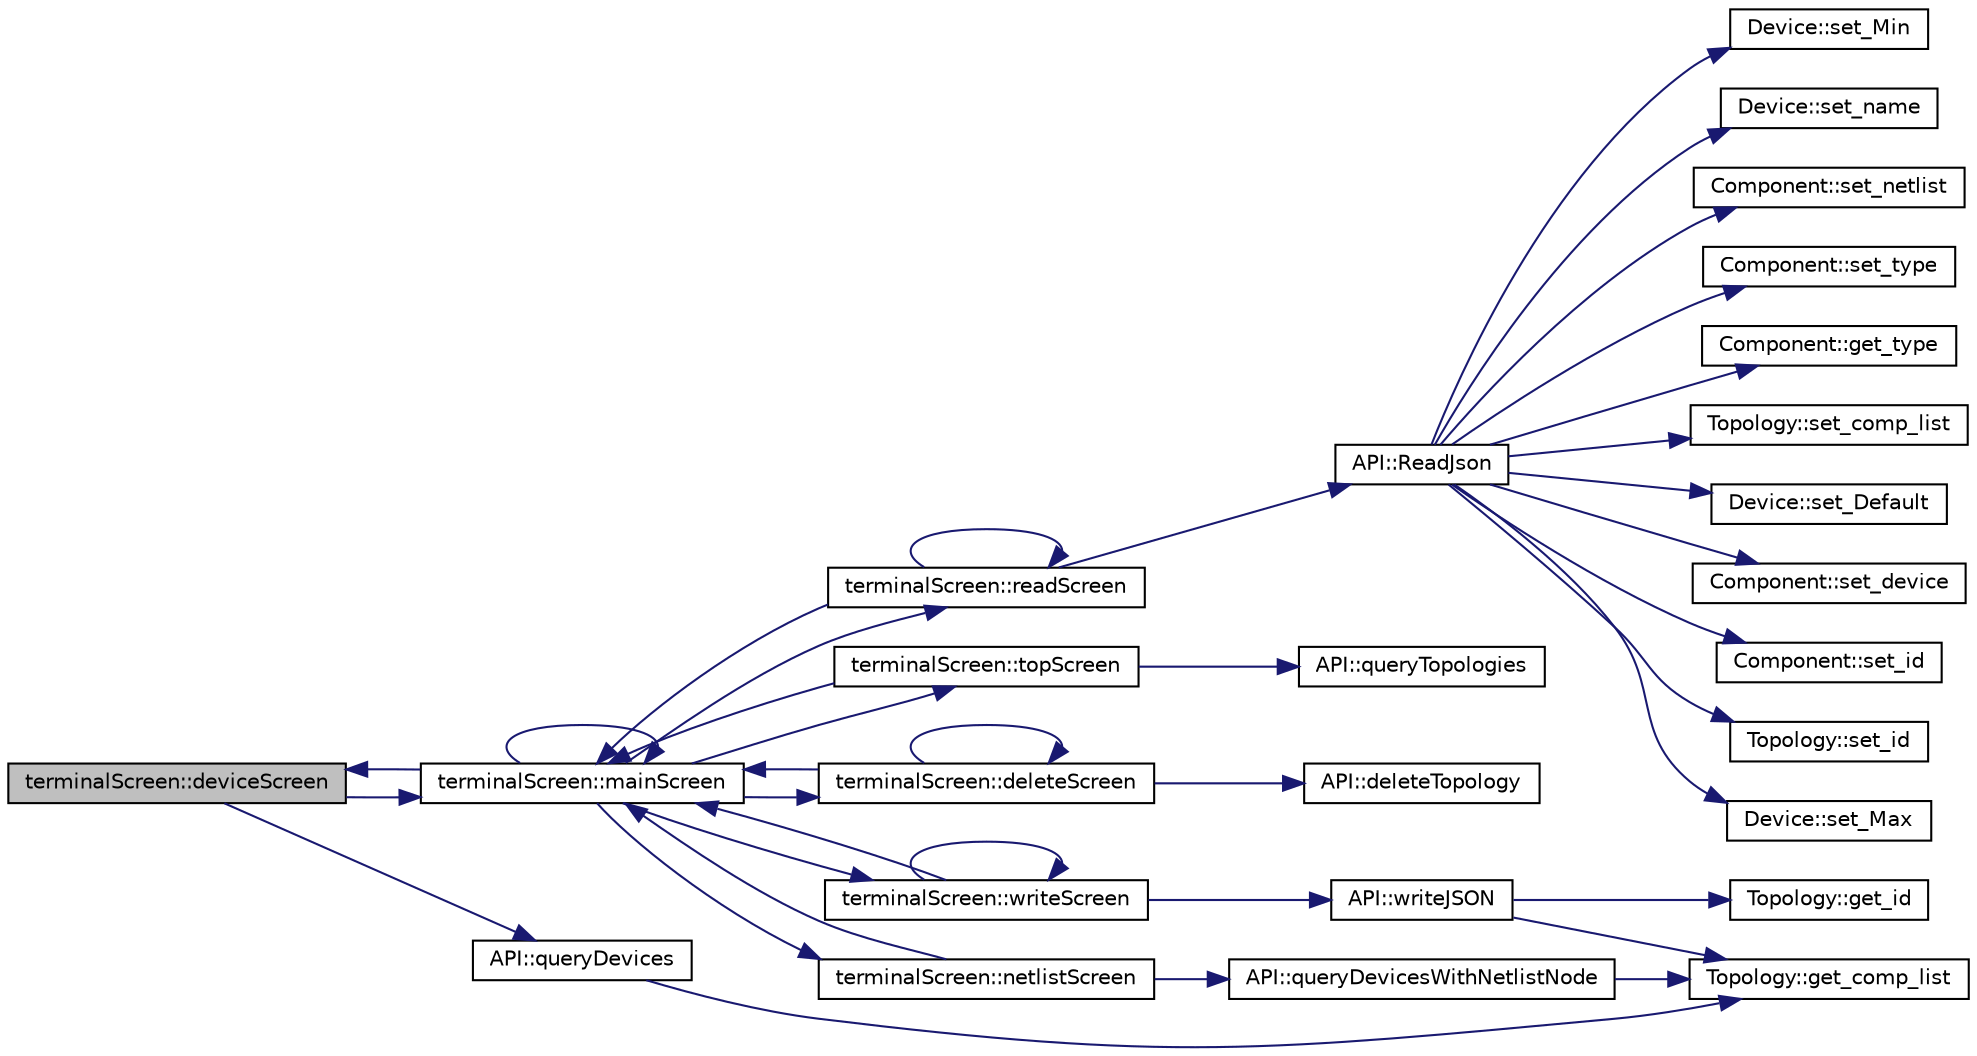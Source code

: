 digraph "terminalScreen::deviceScreen"
{
 // LATEX_PDF_SIZE
  edge [fontname="Helvetica",fontsize="10",labelfontname="Helvetica",labelfontsize="10"];
  node [fontname="Helvetica",fontsize="10",shape=record];
  rankdir="LR";
  Node1 [label="terminalScreen::deviceScreen",height=0.2,width=0.4,color="black", fillcolor="grey75", style="filled", fontcolor="black",tooltip="this function is to show Device Screen, just by getting topology id from user and get all devices in ..."];
  Node1 -> Node2 [color="midnightblue",fontsize="10",style="solid",fontname="Helvetica"];
  Node2 [label="terminalScreen::mainScreen",height=0.2,width=0.4,color="black", fillcolor="white", style="filled",URL="$classterminal_screen.html#acfccf14459fb555ef35941e7b059db2c",tooltip="this is the main screen, that uses all other screens"];
  Node2 -> Node3 [color="midnightblue",fontsize="10",style="solid",fontname="Helvetica"];
  Node3 [label="terminalScreen::deleteScreen",height=0.2,width=0.4,color="black", fillcolor="white", style="filled",URL="$classterminal_screen.html#afd94aaef4705a0f586ea9584760fff44",tooltip="this function is to show Deleting Screen, just by getting topology id from user and delete it"];
  Node3 -> Node3 [color="midnightblue",fontsize="10",style="solid",fontname="Helvetica"];
  Node3 -> Node4 [color="midnightblue",fontsize="10",style="solid",fontname="Helvetica"];
  Node4 [label="API::deleteTopology",height=0.2,width=0.4,color="black", fillcolor="white", style="filled",URL="$class_a_p_i.html#a138da53b5d41d6e3d6a46dfce8f26e4e",tooltip="a function to delete a topology from memory"];
  Node3 -> Node2 [color="midnightblue",fontsize="10",style="solid",fontname="Helvetica"];
  Node2 -> Node1 [color="midnightblue",fontsize="10",style="solid",fontname="Helvetica"];
  Node2 -> Node2 [color="midnightblue",fontsize="10",style="solid",fontname="Helvetica"];
  Node2 -> Node5 [color="midnightblue",fontsize="10",style="solid",fontname="Helvetica"];
  Node5 [label="terminalScreen::netlistScreen",height=0.2,width=0.4,color="black", fillcolor="white", style="filled",URL="$classterminal_screen.html#a556466bda2c82d217b32d0f44601dcb0",tooltip="this function is to show netlist Screen, just by getting topology id and netlist id from user and get..."];
  Node5 -> Node2 [color="midnightblue",fontsize="10",style="solid",fontname="Helvetica"];
  Node5 -> Node6 [color="midnightblue",fontsize="10",style="solid",fontname="Helvetica"];
  Node6 [label="API::queryDevicesWithNetlistNode",height=0.2,width=0.4,color="black", fillcolor="white", style="filled",URL="$class_a_p_i.html#a66f8c116b947a64b0c9ca3ec511a37f5",tooltip="a function to get all components connected to the input node id"];
  Node6 -> Node7 [color="midnightblue",fontsize="10",style="solid",fontname="Helvetica"];
  Node7 [label="Topology::get_comp_list",height=0.2,width=0.4,color="black", fillcolor="white", style="filled",URL="$class_topology.html#a5e0558127021080285078fccf40d9c8f",tooltip="a getter function that returns a list of components"];
  Node2 -> Node8 [color="midnightblue",fontsize="10",style="solid",fontname="Helvetica"];
  Node8 [label="terminalScreen::readScreen",height=0.2,width=0.4,color="black", fillcolor="white", style="filled",URL="$classterminal_screen.html#ad63ad1e4f6915aa7000777be6a6f9b77",tooltip="this function is to show ReadScreen, to get the input from user and read the json file"];
  Node8 -> Node2 [color="midnightblue",fontsize="10",style="solid",fontname="Helvetica"];
  Node8 -> Node9 [color="midnightblue",fontsize="10",style="solid",fontname="Helvetica"];
  Node9 [label="API::ReadJson",height=0.2,width=0.4,color="black", fillcolor="white", style="filled",URL="$class_a_p_i.html#ad40d53b26cac5b4f8d5e783c2955e383",tooltip="a function to read topology from json file and save it in memory"];
  Node9 -> Node10 [color="midnightblue",fontsize="10",style="solid",fontname="Helvetica"];
  Node10 [label="Component::get_type",height=0.2,width=0.4,color="black", fillcolor="white", style="filled",URL="$class_component.html#a836357d61b8a7b02c02b8d6c69c53977",tooltip="a getter functio that returns the type of the component"];
  Node9 -> Node11 [color="midnightblue",fontsize="10",style="solid",fontname="Helvetica"];
  Node11 [label="Topology::set_comp_list",height=0.2,width=0.4,color="black", fillcolor="white", style="filled",URL="$class_topology.html#a9565405b379156b67f445c66606b78a3",tooltip="setter of the component list"];
  Node9 -> Node12 [color="midnightblue",fontsize="10",style="solid",fontname="Helvetica"];
  Node12 [label="Device::set_Default",height=0.2,width=0.4,color="black", fillcolor="white", style="filled",URL="$class_device.html#a44cd3b15f0e9a16cff36157653d6820c",tooltip="a setter function to set the defualt value of this device"];
  Node9 -> Node13 [color="midnightblue",fontsize="10",style="solid",fontname="Helvetica"];
  Node13 [label="Component::set_device",height=0.2,width=0.4,color="black", fillcolor="white", style="filled",URL="$class_component.html#a47ddd067e46adf515094ce11659d7369",tooltip="setter function to set the core device of the component"];
  Node9 -> Node14 [color="midnightblue",fontsize="10",style="solid",fontname="Helvetica"];
  Node14 [label="Component::set_id",height=0.2,width=0.4,color="black", fillcolor="white", style="filled",URL="$class_component.html#aef59c1890d51e3dd6979aeff5262776b",tooltip="setter function to set the id of the component"];
  Node9 -> Node15 [color="midnightblue",fontsize="10",style="solid",fontname="Helvetica"];
  Node15 [label="Topology::set_id",height=0.2,width=0.4,color="black", fillcolor="white", style="filled",URL="$class_topology.html#a2e57c3509788126a4427771a9e737c3b",tooltip="id setter for topology"];
  Node9 -> Node16 [color="midnightblue",fontsize="10",style="solid",fontname="Helvetica"];
  Node16 [label="Device::set_Max",height=0.2,width=0.4,color="black", fillcolor="white", style="filled",URL="$class_device.html#aed16b99dbcd7b28d307adc668bda8dd3",tooltip="a setter function to set the max value of this device"];
  Node9 -> Node17 [color="midnightblue",fontsize="10",style="solid",fontname="Helvetica"];
  Node17 [label="Device::set_Min",height=0.2,width=0.4,color="black", fillcolor="white", style="filled",URL="$class_device.html#ad74f349907b01a87ace4ea100f3b50e6",tooltip="a setter function to set the min value of this device"];
  Node9 -> Node18 [color="midnightblue",fontsize="10",style="solid",fontname="Helvetica"];
  Node18 [label="Device::set_name",height=0.2,width=0.4,color="black", fillcolor="white", style="filled",URL="$class_device.html#afb33bd52da144fe736e1fbc5b35fedeb",tooltip="a setter function to set the name of this device"];
  Node9 -> Node19 [color="midnightblue",fontsize="10",style="solid",fontname="Helvetica"];
  Node19 [label="Component::set_netlist",height=0.2,width=0.4,color="black", fillcolor="white", style="filled",URL="$class_component.html#acc09295cfdde71805474cabf1520b46b",tooltip="setter function to set the netlist map of this component"];
  Node9 -> Node20 [color="midnightblue",fontsize="10",style="solid",fontname="Helvetica"];
  Node20 [label="Component::set_type",height=0.2,width=0.4,color="black", fillcolor="white", style="filled",URL="$class_component.html#a2806b4c471f8063159073832a4998c56",tooltip="setter function to set the type of the component"];
  Node8 -> Node8 [color="midnightblue",fontsize="10",style="solid",fontname="Helvetica"];
  Node2 -> Node21 [color="midnightblue",fontsize="10",style="solid",fontname="Helvetica"];
  Node21 [label="terminalScreen::topScreen",height=0.2,width=0.4,color="black", fillcolor="white", style="filled",URL="$classterminal_screen.html#a3aae6a9bebeba8f25b0d1276d08d5cbd",tooltip="this function to show all Topology screen, the goal of this function is to get all topologies in memo..."];
  Node21 -> Node2 [color="midnightblue",fontsize="10",style="solid",fontname="Helvetica"];
  Node21 -> Node22 [color="midnightblue",fontsize="10",style="solid",fontname="Helvetica"];
  Node22 [label="API::queryTopologies",height=0.2,width=0.4,color="black", fillcolor="white", style="filled",URL="$class_a_p_i.html#a006fa8d66c2b8e4ea64ccf07c195e43b",tooltip="a function to return all topologies in memory"];
  Node2 -> Node23 [color="midnightblue",fontsize="10",style="solid",fontname="Helvetica"];
  Node23 [label="terminalScreen::writeScreen",height=0.2,width=0.4,color="black", fillcolor="white", style="filled",URL="$classterminal_screen.html#a1ef67d0fff2e5a7df47d6ffd5c9322bf",tooltip="this function is to show the Write Screen, getting the input from user and save the topology into jso..."];
  Node23 -> Node2 [color="midnightblue",fontsize="10",style="solid",fontname="Helvetica"];
  Node23 -> Node24 [color="midnightblue",fontsize="10",style="solid",fontname="Helvetica"];
  Node24 [label="API::writeJSON",height=0.2,width=0.4,color="black", fillcolor="white", style="filled",URL="$class_a_p_i.html#a3219a5b09fee06d542b842dc92ad6ada",tooltip="a function to save a topology in json file"];
  Node24 -> Node7 [color="midnightblue",fontsize="10",style="solid",fontname="Helvetica"];
  Node24 -> Node25 [color="midnightblue",fontsize="10",style="solid",fontname="Helvetica"];
  Node25 [label="Topology::get_id",height=0.2,width=0.4,color="black", fillcolor="white", style="filled",URL="$class_topology.html#a67c352627722349fc8280a94d1d531c1",tooltip="a getter function to get id of the topolgy"];
  Node23 -> Node23 [color="midnightblue",fontsize="10",style="solid",fontname="Helvetica"];
  Node1 -> Node26 [color="midnightblue",fontsize="10",style="solid",fontname="Helvetica"];
  Node26 [label="API::queryDevices",height=0.2,width=0.4,color="black", fillcolor="white", style="filled",URL="$class_a_p_i.html#aab45842610cdd7742b02166552585179",tooltip="a function to get all components in a topolgy"];
  Node26 -> Node7 [color="midnightblue",fontsize="10",style="solid",fontname="Helvetica"];
}

